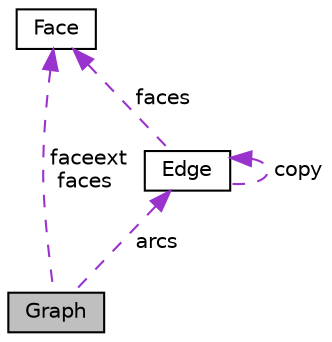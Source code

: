 digraph "Graph"
{
  edge [fontname="Helvetica",fontsize="10",labelfontname="Helvetica",labelfontsize="10"];
  node [fontname="Helvetica",fontsize="10",shape=record];
  Node1 [label="Graph",height=0.2,width=0.4,color="black", fillcolor="grey75", style="filled", fontcolor="black"];
  Node2 -> Node1 [dir="back",color="darkorchid3",fontsize="10",style="dashed",label=" faceext\nfaces" ,fontname="Helvetica"];
  Node2 [label="Face",height=0.2,width=0.4,color="black", fillcolor="white", style="filled",URL="$struct_face.html",tooltip="Objet Face d&#39;un graphe. "];
  Node3 -> Node1 [dir="back",color="darkorchid3",fontsize="10",style="dashed",label=" arcs" ,fontname="Helvetica"];
  Node3 [label="Edge",height=0.2,width=0.4,color="black", fillcolor="white", style="filled",URL="$struct_edge.html",tooltip="Objet Arête/Arc. "];
  Node3 -> Node3 [dir="back",color="darkorchid3",fontsize="10",style="dashed",label=" copy" ,fontname="Helvetica"];
  Node2 -> Node3 [dir="back",color="darkorchid3",fontsize="10",style="dashed",label=" faces" ,fontname="Helvetica"];
}
